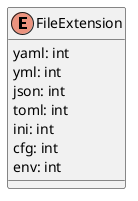 @startuml
skinparam linetype polyline
skinparam linetype ortho

skinparam enum {
  BackgroundColor Thistle
}

enum FileExtension {
    yaml: int
    yml: int
    json: int
    toml: int
    ini: int
    cfg: int
    env: int
}

@enduml
